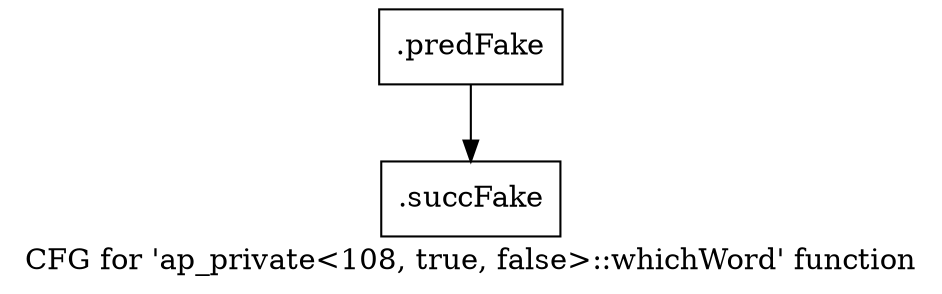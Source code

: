 digraph "CFG for 'ap_private\<108, true, false\>::whichWord' function" {
	label="CFG for 'ap_private\<108, true, false\>::whichWord' function";

	Node0x5b75010 [shape=record,filename="",linenumber="",label="{.predFake}"];
	Node0x5b75010 -> Node0x61272a0[ callList="" memoryops="" filename="/mnt/xilinx/Vitis_HLS/2021.2/include/etc/ap_private.h" execusionnum="32"];
	Node0x61272a0 [shape=record,filename="/mnt/xilinx/Vitis_HLS/2021.2/include/etc/ap_private.h",linenumber="3505",label="{.succFake}"];
}
